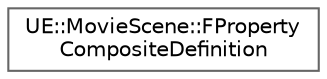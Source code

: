 digraph "Graphical Class Hierarchy"
{
 // INTERACTIVE_SVG=YES
 // LATEX_PDF_SIZE
  bgcolor="transparent";
  edge [fontname=Helvetica,fontsize=10,labelfontname=Helvetica,labelfontsize=10];
  node [fontname=Helvetica,fontsize=10,shape=box,height=0.2,width=0.4];
  rankdir="LR";
  Node0 [id="Node000000",label="UE::MovieScene::FProperty\lCompositeDefinition",height=0.2,width=0.4,color="grey40", fillcolor="white", style="filled",URL="$d5/db0/structUE_1_1MovieScene_1_1FPropertyCompositeDefinition.html",tooltip="A generic definition of a composite channel that contributes to a property."];
}
